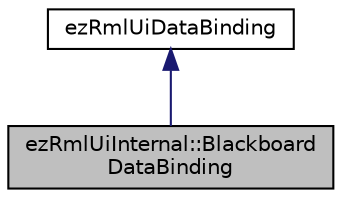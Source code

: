 digraph "ezRmlUiInternal::BlackboardDataBinding"
{
 // LATEX_PDF_SIZE
  edge [fontname="Helvetica",fontsize="10",labelfontname="Helvetica",labelfontsize="10"];
  node [fontname="Helvetica",fontsize="10",shape=record];
  Node1 [label="ezRmlUiInternal::Blackboard\lDataBinding",height=0.2,width=0.4,color="black", fillcolor="grey75", style="filled", fontcolor="black",tooltip=" "];
  Node2 -> Node1 [dir="back",color="midnightblue",fontsize="10",style="solid",fontname="Helvetica"];
  Node2 [label="ezRmlUiDataBinding",height=0.2,width=0.4,color="black", fillcolor="white", style="filled",URL="$d3/d2e/classez_rml_ui_data_binding.htm",tooltip=" "];
}
